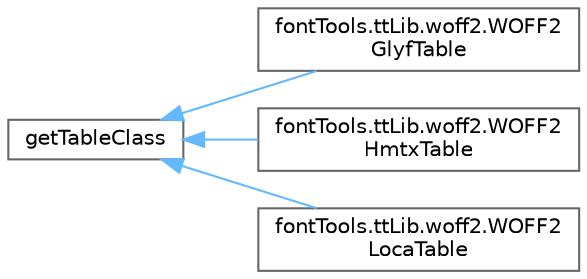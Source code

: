 digraph "Graphical Class Hierarchy"
{
 // LATEX_PDF_SIZE
  bgcolor="transparent";
  edge [fontname=Helvetica,fontsize=10,labelfontname=Helvetica,labelfontsize=10];
  node [fontname=Helvetica,fontsize=10,shape=box,height=0.2,width=0.4];
  rankdir="LR";
  Node0 [id="Node000000",label="getTableClass",height=0.2,width=0.4,color="grey40", fillcolor="white", style="filled",URL="$de/d85/classgetTableClass.html",tooltip=" "];
  Node0 -> Node1 [id="edge3469_Node000000_Node000001",dir="back",color="steelblue1",style="solid",tooltip=" "];
  Node1 [id="Node000001",label="fontTools.ttLib.woff2.WOFF2\lGlyfTable",height=0.2,width=0.4,color="grey40", fillcolor="white", style="filled",URL="$d9/d99/classfontTools_1_1ttLib_1_1woff2_1_1WOFF2GlyfTable.html",tooltip=" "];
  Node0 -> Node2 [id="edge3470_Node000000_Node000002",dir="back",color="steelblue1",style="solid",tooltip=" "];
  Node2 [id="Node000002",label="fontTools.ttLib.woff2.WOFF2\lHmtxTable",height=0.2,width=0.4,color="grey40", fillcolor="white", style="filled",URL="$d7/d0b/classfontTools_1_1ttLib_1_1woff2_1_1WOFF2HmtxTable.html",tooltip=" "];
  Node0 -> Node3 [id="edge3471_Node000000_Node000003",dir="back",color="steelblue1",style="solid",tooltip=" "];
  Node3 [id="Node000003",label="fontTools.ttLib.woff2.WOFF2\lLocaTable",height=0.2,width=0.4,color="grey40", fillcolor="white", style="filled",URL="$dd/dc6/classfontTools_1_1ttLib_1_1woff2_1_1WOFF2LocaTable.html",tooltip=" "];
}
